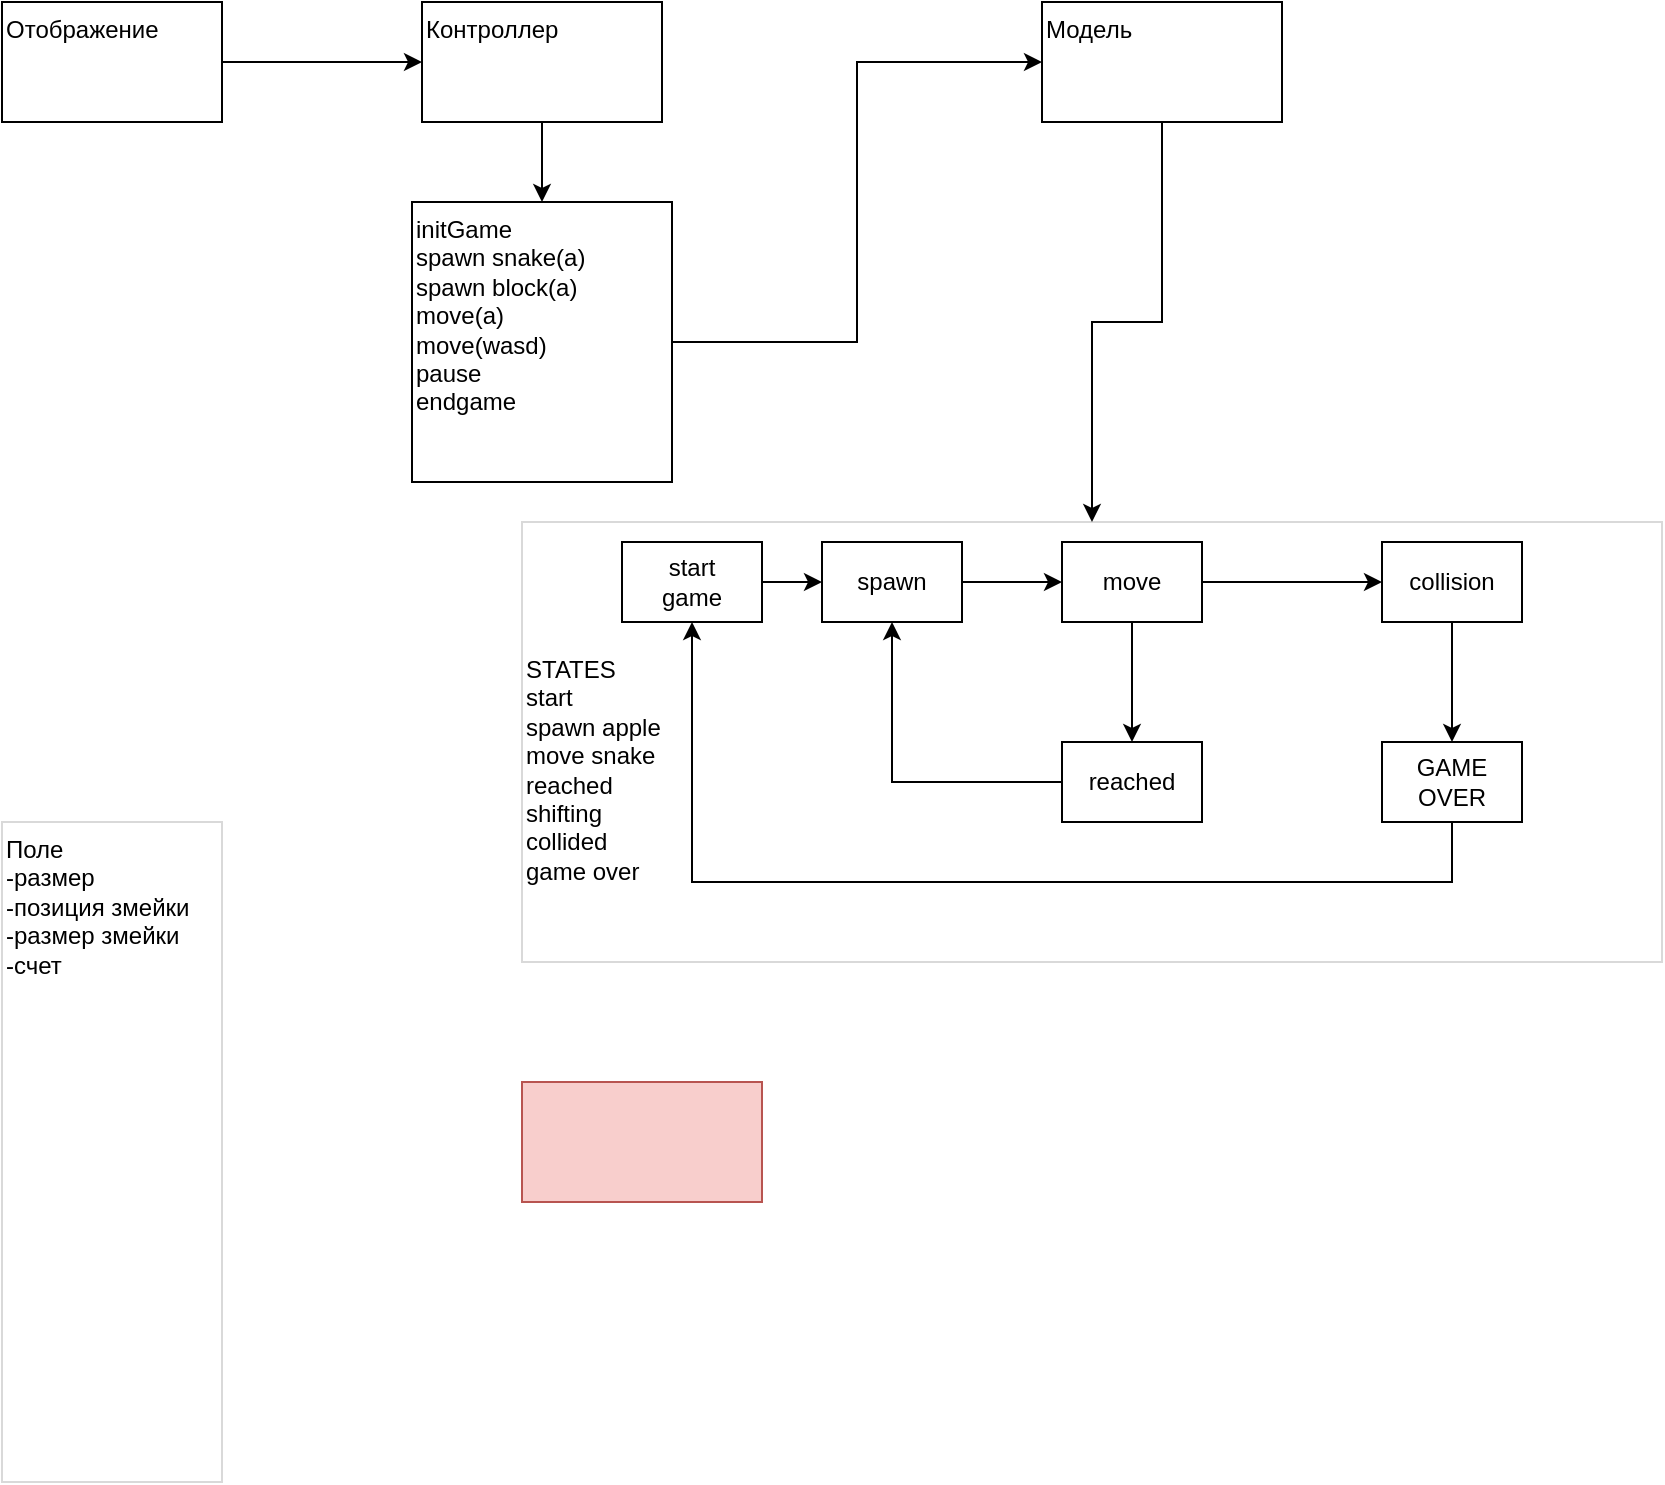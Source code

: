 <mxfile version="26.0.4">
  <diagram name="Страница — 1" id="ZmON14UHyYYvqqu9VCs_">
    <mxGraphModel dx="1434" dy="780" grid="1" gridSize="10" guides="1" tooltips="1" connect="1" arrows="1" fold="1" page="1" pageScale="1" pageWidth="827" pageHeight="1169" math="0" shadow="0">
      <root>
        <mxCell id="0" />
        <mxCell id="1" parent="0" />
        <mxCell id="X00inJrKpgiD-532tj3Z-11" style="edgeStyle=orthogonalEdgeStyle;rounded=0;orthogonalLoop=1;jettySize=auto;html=1;exitX=0.5;exitY=1;exitDx=0;exitDy=0;entryX=0.5;entryY=0;entryDx=0;entryDy=0;align=left;verticalAlign=top;" parent="1" source="X00inJrKpgiD-532tj3Z-1" target="X00inJrKpgiD-532tj3Z-6" edge="1">
          <mxGeometry relative="1" as="geometry" />
        </mxCell>
        <mxCell id="X00inJrKpgiD-532tj3Z-1" value="Контроллер" style="rounded=0;whiteSpace=wrap;html=1;align=left;verticalAlign=top;" parent="1" vertex="1">
          <mxGeometry x="220" y="60" width="120" height="60" as="geometry" />
        </mxCell>
        <mxCell id="X00inJrKpgiD-532tj3Z-13" style="edgeStyle=orthogonalEdgeStyle;rounded=0;orthogonalLoop=1;jettySize=auto;html=1;exitX=0.5;exitY=1;exitDx=0;exitDy=0;align=left;verticalAlign=top;" parent="1" source="X00inJrKpgiD-532tj3Z-2" target="X00inJrKpgiD-532tj3Z-10" edge="1">
          <mxGeometry relative="1" as="geometry" />
        </mxCell>
        <mxCell id="X00inJrKpgiD-532tj3Z-2" value="Модель&lt;div&gt;&lt;br&gt;&lt;/div&gt;" style="rounded=0;whiteSpace=wrap;html=1;align=left;verticalAlign=top;" parent="1" vertex="1">
          <mxGeometry x="530" y="60" width="120" height="60" as="geometry" />
        </mxCell>
        <mxCell id="X00inJrKpgiD-532tj3Z-5" value="" style="edgeStyle=orthogonalEdgeStyle;rounded=0;orthogonalLoop=1;jettySize=auto;html=1;align=left;verticalAlign=top;" parent="1" source="X00inJrKpgiD-532tj3Z-4" target="X00inJrKpgiD-532tj3Z-1" edge="1">
          <mxGeometry relative="1" as="geometry" />
        </mxCell>
        <mxCell id="X00inJrKpgiD-532tj3Z-4" value="Отображение" style="rounded=0;whiteSpace=wrap;html=1;align=left;verticalAlign=top;" parent="1" vertex="1">
          <mxGeometry x="10" y="60" width="110" height="60" as="geometry" />
        </mxCell>
        <mxCell id="X00inJrKpgiD-532tj3Z-12" style="edgeStyle=orthogonalEdgeStyle;rounded=0;orthogonalLoop=1;jettySize=auto;html=1;exitX=1;exitY=0.5;exitDx=0;exitDy=0;entryX=0;entryY=0.5;entryDx=0;entryDy=0;align=left;verticalAlign=top;" parent="1" source="X00inJrKpgiD-532tj3Z-6" target="X00inJrKpgiD-532tj3Z-2" edge="1">
          <mxGeometry relative="1" as="geometry" />
        </mxCell>
        <mxCell id="X00inJrKpgiD-532tj3Z-6" value="initGame&lt;div&gt;spawn snake(a)&lt;/div&gt;&lt;div&gt;spawn block(a)&lt;/div&gt;&lt;div&gt;move(a)&lt;br&gt;&lt;div&gt;move(wasd)&lt;/div&gt;&lt;div&gt;pause&lt;/div&gt;&lt;div&gt;endgame&lt;/div&gt;&lt;div&gt;&lt;br&gt;&lt;/div&gt;&lt;/div&gt;" style="whiteSpace=wrap;html=1;rounded=0;align=left;verticalAlign=top;" parent="1" vertex="1">
          <mxGeometry x="215" y="160" width="130" height="140" as="geometry" />
        </mxCell>
        <mxCell id="X00inJrKpgiD-532tj3Z-36" value="" style="group" parent="1" vertex="1" connectable="0">
          <mxGeometry x="270" y="320" width="570" height="220" as="geometry" />
        </mxCell>
        <mxCell id="X00inJrKpgiD-532tj3Z-10" value="" style="rounded=0;whiteSpace=wrap;html=1;opacity=15;align=left;verticalAlign=top;" parent="X00inJrKpgiD-532tj3Z-36" vertex="1">
          <mxGeometry width="570" height="220" as="geometry" />
        </mxCell>
        <mxCell id="X00inJrKpgiD-532tj3Z-24" value="collision" style="rounded=0;whiteSpace=wrap;html=1;" parent="X00inJrKpgiD-532tj3Z-36" vertex="1">
          <mxGeometry x="430" y="10" width="70" height="40" as="geometry" />
        </mxCell>
        <mxCell id="X00inJrKpgiD-532tj3Z-31" value="GAME OVER" style="rounded=0;whiteSpace=wrap;html=1;" parent="X00inJrKpgiD-532tj3Z-36" vertex="1">
          <mxGeometry x="430" y="110" width="70" height="40" as="geometry" />
        </mxCell>
        <mxCell id="X00inJrKpgiD-532tj3Z-37" value="" style="group" parent="X00inJrKpgiD-532tj3Z-36" vertex="1" connectable="0">
          <mxGeometry y="10" width="465" height="200" as="geometry" />
        </mxCell>
        <mxCell id="X00inJrKpgiD-532tj3Z-20" value="" style="edgeStyle=orthogonalEdgeStyle;rounded=0;orthogonalLoop=1;jettySize=auto;html=1;" parent="X00inJrKpgiD-532tj3Z-37" source="X00inJrKpgiD-532tj3Z-18" target="X00inJrKpgiD-532tj3Z-19" edge="1">
          <mxGeometry relative="1" as="geometry" />
        </mxCell>
        <mxCell id="X00inJrKpgiD-532tj3Z-18" value="start&lt;div&gt;game&lt;/div&gt;" style="rounded=0;whiteSpace=wrap;html=1;" parent="X00inJrKpgiD-532tj3Z-37" vertex="1">
          <mxGeometry x="50" width="70" height="40" as="geometry" />
        </mxCell>
        <mxCell id="X00inJrKpgiD-532tj3Z-22" value="" style="edgeStyle=orthogonalEdgeStyle;rounded=0;orthogonalLoop=1;jettySize=auto;html=1;" parent="X00inJrKpgiD-532tj3Z-37" source="X00inJrKpgiD-532tj3Z-19" target="X00inJrKpgiD-532tj3Z-21" edge="1">
          <mxGeometry relative="1" as="geometry" />
        </mxCell>
        <mxCell id="X00inJrKpgiD-532tj3Z-19" value="spawn" style="rounded=0;whiteSpace=wrap;html=1;" parent="X00inJrKpgiD-532tj3Z-37" vertex="1">
          <mxGeometry x="150" width="70" height="40" as="geometry" />
        </mxCell>
        <mxCell id="X00inJrKpgiD-532tj3Z-25" value="" style="edgeStyle=orthogonalEdgeStyle;rounded=0;orthogonalLoop=1;jettySize=auto;html=1;" parent="X00inJrKpgiD-532tj3Z-37" source="X00inJrKpgiD-532tj3Z-21" target="X00inJrKpgiD-532tj3Z-24" edge="1">
          <mxGeometry relative="1" as="geometry" />
        </mxCell>
        <mxCell id="X00inJrKpgiD-532tj3Z-27" value="" style="edgeStyle=orthogonalEdgeStyle;rounded=0;orthogonalLoop=1;jettySize=auto;html=1;" parent="X00inJrKpgiD-532tj3Z-37" source="X00inJrKpgiD-532tj3Z-21" target="X00inJrKpgiD-532tj3Z-26" edge="1">
          <mxGeometry relative="1" as="geometry" />
        </mxCell>
        <mxCell id="X00inJrKpgiD-532tj3Z-21" value="move" style="rounded=0;whiteSpace=wrap;html=1;" parent="X00inJrKpgiD-532tj3Z-37" vertex="1">
          <mxGeometry x="270" width="70" height="40" as="geometry" />
        </mxCell>
        <mxCell id="X00inJrKpgiD-532tj3Z-32" value="" style="edgeStyle=orthogonalEdgeStyle;rounded=0;orthogonalLoop=1;jettySize=auto;html=1;" parent="X00inJrKpgiD-532tj3Z-37" source="X00inJrKpgiD-532tj3Z-24" target="X00inJrKpgiD-532tj3Z-31" edge="1">
          <mxGeometry relative="1" as="geometry">
            <Array as="points">
              <mxPoint x="465" y="70" />
              <mxPoint x="465" y="70" />
            </Array>
          </mxGeometry>
        </mxCell>
        <mxCell id="X00inJrKpgiD-532tj3Z-35" style="edgeStyle=orthogonalEdgeStyle;rounded=0;orthogonalLoop=1;jettySize=auto;html=1;" parent="X00inJrKpgiD-532tj3Z-37" source="X00inJrKpgiD-532tj3Z-26" target="X00inJrKpgiD-532tj3Z-19" edge="1">
          <mxGeometry relative="1" as="geometry" />
        </mxCell>
        <mxCell id="X00inJrKpgiD-532tj3Z-26" value="reached" style="rounded=0;whiteSpace=wrap;html=1;" parent="X00inJrKpgiD-532tj3Z-37" vertex="1">
          <mxGeometry x="270" y="100" width="70" height="40" as="geometry" />
        </mxCell>
        <mxCell id="X00inJrKpgiD-532tj3Z-34" style="edgeStyle=orthogonalEdgeStyle;rounded=0;orthogonalLoop=1;jettySize=auto;html=1;exitX=0.5;exitY=1;exitDx=0;exitDy=0;entryX=0.5;entryY=1;entryDx=0;entryDy=0;" parent="X00inJrKpgiD-532tj3Z-37" source="X00inJrKpgiD-532tj3Z-31" target="X00inJrKpgiD-532tj3Z-18" edge="1">
          <mxGeometry relative="1" as="geometry">
            <Array as="points">
              <mxPoint x="465" y="170" />
              <mxPoint x="85" y="170" />
            </Array>
          </mxGeometry>
        </mxCell>
        <mxCell id="X00inJrKpgiD-532tj3Z-17" value="STATES&lt;div&gt;start&lt;/div&gt;&lt;div&gt;spawn apple&lt;/div&gt;&lt;div&gt;move snake&lt;/div&gt;&lt;div&gt;reached&lt;/div&gt;&lt;div&gt;shifting&lt;/div&gt;&lt;div&gt;collided&lt;/div&gt;&lt;div&gt;game over&lt;/div&gt;" style="text;html=1;align=left;verticalAlign=top;whiteSpace=wrap;rounded=0;" parent="X00inJrKpgiD-532tj3Z-37" vertex="1">
          <mxGeometry y="50" width="80" height="150" as="geometry" />
        </mxCell>
        <mxCell id="X00inJrKpgiD-532tj3Z-38" value="Поле&lt;div&gt;-размер&lt;/div&gt;&lt;div&gt;-позиция змейки&lt;/div&gt;&lt;div&gt;-размер змейки&amp;nbsp;&lt;/div&gt;&lt;div&gt;-счет&lt;/div&gt;" style="rounded=0;whiteSpace=wrap;html=1;opacity=15;align=left;verticalAlign=top;" parent="1" vertex="1">
          <mxGeometry x="10" y="470" width="110" height="330" as="geometry" />
        </mxCell>
        <mxCell id="IZi2IFzlFzDoxzatlFSC-1" value="" style="rounded=0;whiteSpace=wrap;html=1;fillColor=#f8cecc;strokeColor=#b85450;" vertex="1" parent="1">
          <mxGeometry x="270" y="600" width="120" height="60" as="geometry" />
        </mxCell>
      </root>
    </mxGraphModel>
  </diagram>
</mxfile>

